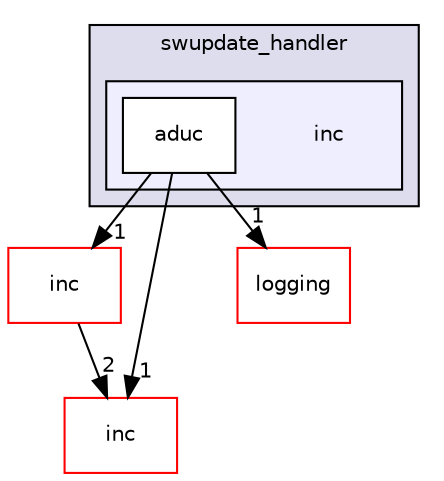 digraph "src/extensions/step_handlers/swupdate_handler/inc" {
  compound=true
  node [ fontsize="10", fontname="Helvetica"];
  edge [ labelfontsize="10", labelfontname="Helvetica"];
  subgraph clusterdir_76b32a394e02374b0f788c54c3908357 {
    graph [ bgcolor="#ddddee", pencolor="black", label="swupdate_handler" fontname="Helvetica", fontsize="10", URL="dir_76b32a394e02374b0f788c54c3908357.html"]
  subgraph clusterdir_d758ee31407e30e4fdc29e958d86bdee {
    graph [ bgcolor="#eeeeff", pencolor="black", label="" URL="dir_d758ee31407e30e4fdc29e958d86bdee.html"];
    dir_d758ee31407e30e4fdc29e958d86bdee [shape=plaintext label="inc"];
    dir_9a19ad7d36a9f11ae99f3bdabd0bca5a [shape=box label="aduc" color="black" fillcolor="white" style="filled" URL="dir_9a19ad7d36a9f11ae99f3bdabd0bca5a.html"];
  }
  }
  dir_5ec935d27ce007f1101fc862d8e60cc5 [shape=box label="inc" fillcolor="white" style="filled" color="red" URL="dir_5ec935d27ce007f1101fc862d8e60cc5.html"];
  dir_6bc6ad22483805bbbda55258ad2a62ea [shape=box label="inc" fillcolor="white" style="filled" color="red" URL="dir_6bc6ad22483805bbbda55258ad2a62ea.html"];
  dir_b3320b59a4aa4a7431bc8488b87009bf [shape=box label="logging" fillcolor="white" style="filled" color="red" URL="dir_b3320b59a4aa4a7431bc8488b87009bf.html"];
  dir_5ec935d27ce007f1101fc862d8e60cc5->dir_6bc6ad22483805bbbda55258ad2a62ea [headlabel="2", labeldistance=1.5 headhref="dir_000116_000137.html"];
  dir_9a19ad7d36a9f11ae99f3bdabd0bca5a->dir_5ec935d27ce007f1101fc862d8e60cc5 [headlabel="1", labeldistance=1.5 headhref="dir_000129_000116.html"];
  dir_9a19ad7d36a9f11ae99f3bdabd0bca5a->dir_6bc6ad22483805bbbda55258ad2a62ea [headlabel="1", labeldistance=1.5 headhref="dir_000129_000137.html"];
  dir_9a19ad7d36a9f11ae99f3bdabd0bca5a->dir_b3320b59a4aa4a7431bc8488b87009bf [headlabel="1", labeldistance=1.5 headhref="dir_000129_000143.html"];
}
